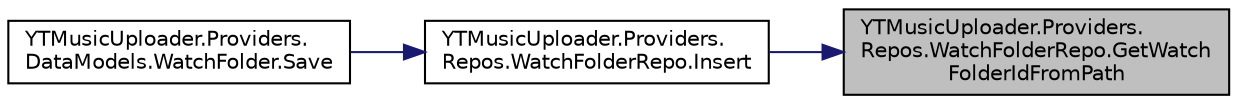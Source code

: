 digraph "YTMusicUploader.Providers.Repos.WatchFolderRepo.GetWatchFolderIdFromPath"
{
 // LATEX_PDF_SIZE
  edge [fontname="Helvetica",fontsize="10",labelfontname="Helvetica",labelfontsize="10"];
  node [fontname="Helvetica",fontsize="10",shape=record];
  rankdir="RL";
  Node1 [label="YTMusicUploader.Providers.\lRepos.WatchFolderRepo.GetWatch\lFolderIdFromPath",height=0.2,width=0.4,color="black", fillcolor="grey75", style="filled", fontcolor="black",tooltip="Returns the database ID of the library watch folder from a given full directory path"];
  Node1 -> Node2 [dir="back",color="midnightblue",fontsize="10",style="solid"];
  Node2 [label="YTMusicUploader.Providers.\lRepos.WatchFolderRepo.Insert",height=0.2,width=0.4,color="black", fillcolor="white", style="filled",URL="$de/ddb/class_y_t_music_uploader_1_1_providers_1_1_repos_1_1_watch_folder_repo.html#a1f9227c99b942929b14102f873c9da2a",tooltip="Inserts a library Watch Folder entry into the database from the fields of a WatchFolder model object"];
  Node2 -> Node3 [dir="back",color="midnightblue",fontsize="10",style="solid"];
  Node3 [label="YTMusicUploader.Providers.\lDataModels.WatchFolder.Save",height=0.2,width=0.4,color="black", fillcolor="white", style="filled",URL="$d2/d8f/class_y_t_music_uploader_1_1_providers_1_1_data_models_1_1_watch_folder.html#a22bddb4f7cd608a26adc32cf23e98e52",tooltip="Insert into the database"];
}
